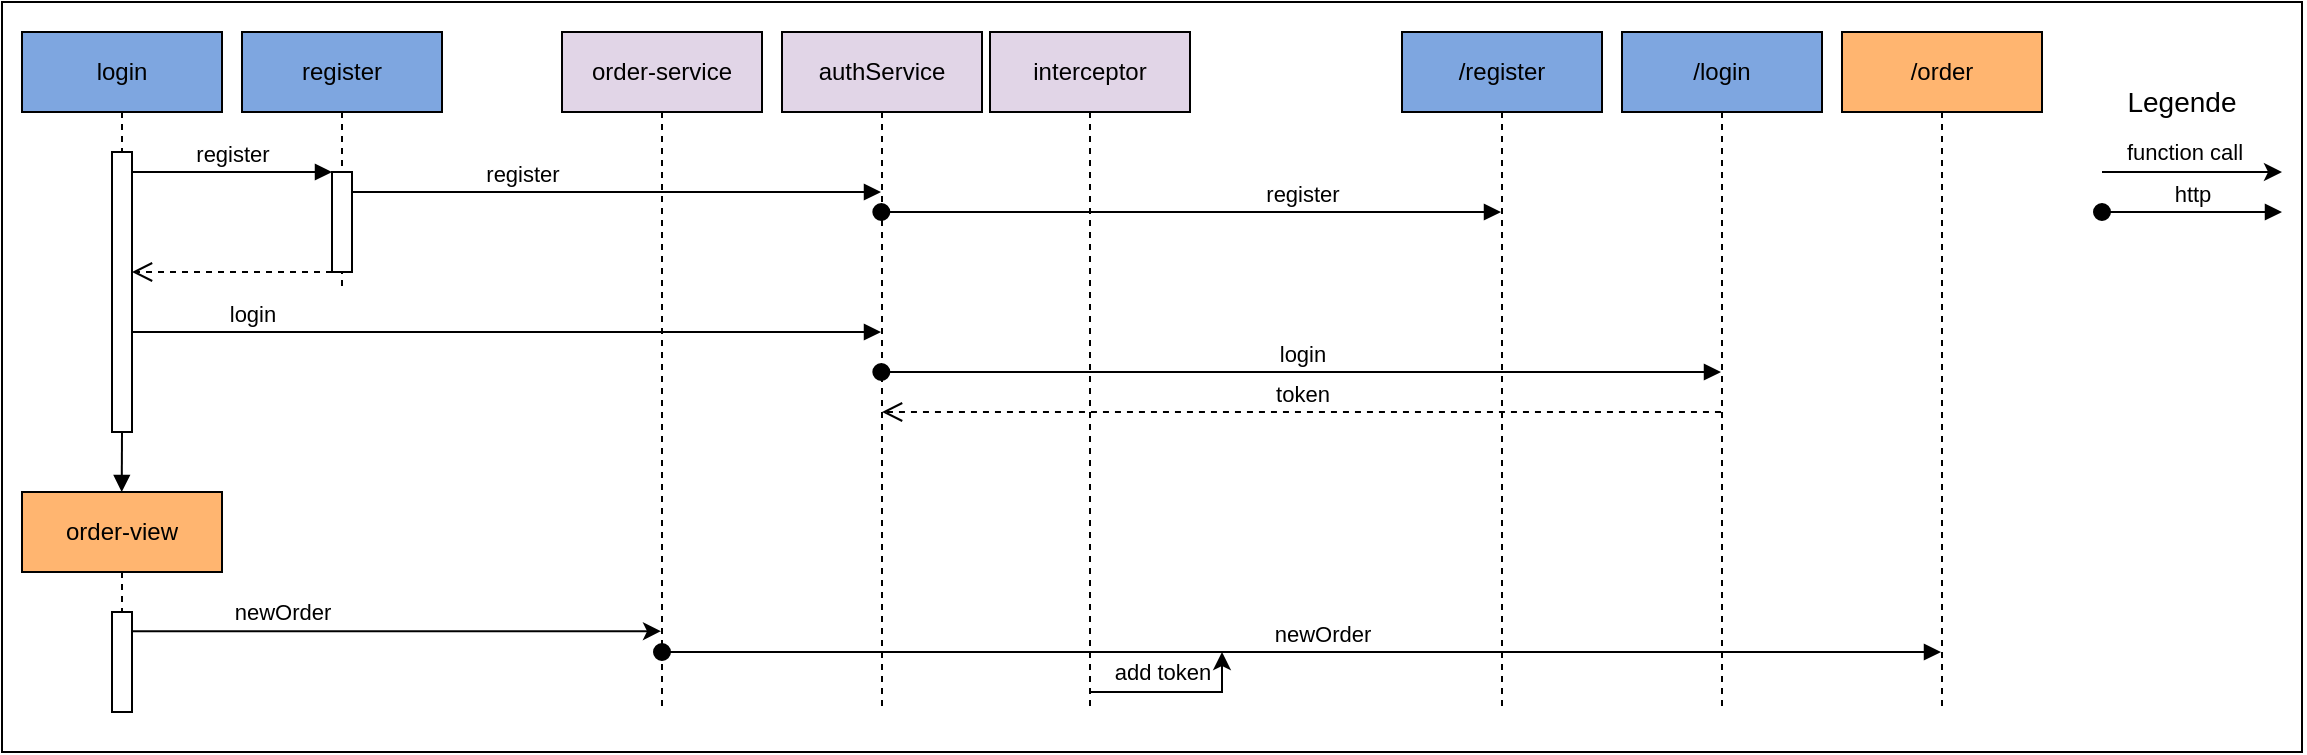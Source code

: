 <mxfile version="22.1.18" type="device">
  <diagram name="Seite-1" id="kwcYK0KusiBgSEy0G_rr">
    <mxGraphModel dx="957" dy="547" grid="1" gridSize="10" guides="1" tooltips="1" connect="1" arrows="1" fold="1" page="1" pageScale="1" pageWidth="827" pageHeight="1169" math="0" shadow="0">
      <root>
        <mxCell id="0" />
        <mxCell id="1" parent="0" />
        <mxCell id="rg2BYRyxIHWAQSk8PXkA-46" value="" style="rounded=0;whiteSpace=wrap;html=1;" vertex="1" parent="1">
          <mxGeometry y="15" width="1150" height="375" as="geometry" />
        </mxCell>
        <mxCell id="rg2BYRyxIHWAQSk8PXkA-1" value="login" style="shape=umlLifeline;perimeter=lifelinePerimeter;whiteSpace=wrap;html=1;container=1;dropTarget=0;collapsible=0;recursiveResize=0;outlineConnect=0;portConstraint=eastwest;newEdgeStyle={&quot;curved&quot;:0,&quot;rounded&quot;:0};fillColor=#7EA6E0;" vertex="1" parent="1">
          <mxGeometry x="10" y="30" width="100" height="200" as="geometry" />
        </mxCell>
        <mxCell id="rg2BYRyxIHWAQSk8PXkA-3" value="" style="html=1;points=[[0,0,0,0,5],[0,1,0,0,-5],[1,0,0,0,5],[1,1,0,0,-5]];perimeter=orthogonalPerimeter;outlineConnect=0;targetShapes=umlLifeline;portConstraint=eastwest;newEdgeStyle={&quot;curved&quot;:0,&quot;rounded&quot;:0};" vertex="1" parent="rg2BYRyxIHWAQSk8PXkA-1">
          <mxGeometry x="45" y="60" width="10" height="140" as="geometry" />
        </mxCell>
        <mxCell id="rg2BYRyxIHWAQSk8PXkA-2" value="register" style="shape=umlLifeline;perimeter=lifelinePerimeter;whiteSpace=wrap;html=1;container=1;dropTarget=0;collapsible=0;recursiveResize=0;outlineConnect=0;portConstraint=eastwest;newEdgeStyle={&quot;curved&quot;:0,&quot;rounded&quot;:0};fillColor=#7EA6E0;" vertex="1" parent="1">
          <mxGeometry x="120" y="30" width="100" height="130" as="geometry" />
        </mxCell>
        <mxCell id="rg2BYRyxIHWAQSk8PXkA-10" value="" style="html=1;points=[[0,0,0,0,5],[0,1,0,0,-5],[1,0,0,0,5],[1,1,0,0,-5]];perimeter=orthogonalPerimeter;outlineConnect=0;targetShapes=umlLifeline;portConstraint=eastwest;newEdgeStyle={&quot;curved&quot;:0,&quot;rounded&quot;:0};" vertex="1" parent="rg2BYRyxIHWAQSk8PXkA-2">
          <mxGeometry x="45" y="70" width="10" height="50" as="geometry" />
        </mxCell>
        <mxCell id="rg2BYRyxIHWAQSk8PXkA-4" value="register" style="html=1;verticalAlign=bottom;endArrow=block;curved=0;rounded=0;exitX=1;exitY=0;exitDx=0;exitDy=5;exitPerimeter=0;" edge="1" target="rg2BYRyxIHWAQSk8PXkA-10" parent="1">
          <mxGeometry relative="1" as="geometry">
            <mxPoint x="65" y="100" as="sourcePoint" />
            <mxPoint x="160" y="100" as="targetPoint" />
            <Array as="points">
              <mxPoint x="110" y="100" />
            </Array>
          </mxGeometry>
        </mxCell>
        <mxCell id="rg2BYRyxIHWAQSk8PXkA-5" value="" style="html=1;verticalAlign=bottom;endArrow=open;dashed=1;endSize=8;curved=0;rounded=0;entryX=1;entryY=1;entryDx=0;entryDy=-5;entryPerimeter=0;" edge="1" parent="1">
          <mxGeometry relative="1" as="geometry">
            <mxPoint x="65" y="150" as="targetPoint" />
            <mxPoint x="165" y="150" as="sourcePoint" />
            <Array as="points">
              <mxPoint x="120" y="150" />
            </Array>
          </mxGeometry>
        </mxCell>
        <mxCell id="rg2BYRyxIHWAQSk8PXkA-6" value="/register" style="shape=umlLifeline;perimeter=lifelinePerimeter;whiteSpace=wrap;html=1;container=1;dropTarget=0;collapsible=0;recursiveResize=0;outlineConnect=0;portConstraint=eastwest;newEdgeStyle={&quot;curved&quot;:0,&quot;rounded&quot;:0};fillColor=#7EA6E0;" vertex="1" parent="1">
          <mxGeometry x="700" y="30" width="100" height="340" as="geometry" />
        </mxCell>
        <mxCell id="rg2BYRyxIHWAQSk8PXkA-8" value="/login" style="shape=umlLifeline;perimeter=lifelinePerimeter;whiteSpace=wrap;html=1;container=1;dropTarget=0;collapsible=0;recursiveResize=0;outlineConnect=0;portConstraint=eastwest;newEdgeStyle={&quot;curved&quot;:0,&quot;rounded&quot;:0};fillColor=#7EA6E0;" vertex="1" parent="1">
          <mxGeometry x="810" y="30" width="100" height="340" as="geometry" />
        </mxCell>
        <mxCell id="rg2BYRyxIHWAQSk8PXkA-12" value="interceptor" style="shape=umlLifeline;perimeter=lifelinePerimeter;whiteSpace=wrap;html=1;container=1;dropTarget=0;collapsible=0;recursiveResize=0;outlineConnect=0;portConstraint=eastwest;newEdgeStyle={&quot;curved&quot;:0,&quot;rounded&quot;:0};fillColor=#E1D5E7;" vertex="1" parent="1">
          <mxGeometry x="494" y="30" width="100" height="340" as="geometry" />
        </mxCell>
        <mxCell id="rg2BYRyxIHWAQSk8PXkA-14" value="token" style="html=1;verticalAlign=bottom;endArrow=open;dashed=1;endSize=8;curved=0;rounded=0;" edge="1" parent="1">
          <mxGeometry x="-0.001" relative="1" as="geometry">
            <mxPoint x="859.48" y="220" as="sourcePoint" />
            <mxPoint x="440.024" y="220" as="targetPoint" />
            <Array as="points">
              <mxPoint x="659.98" y="220" />
            </Array>
            <mxPoint as="offset" />
          </mxGeometry>
        </mxCell>
        <mxCell id="rg2BYRyxIHWAQSk8PXkA-16" value="authService" style="shape=umlLifeline;perimeter=lifelinePerimeter;whiteSpace=wrap;html=1;container=1;dropTarget=0;collapsible=0;recursiveResize=0;outlineConnect=0;portConstraint=eastwest;newEdgeStyle={&quot;curved&quot;:0,&quot;rounded&quot;:0};fillColor=#E1D5E7;" vertex="1" parent="1">
          <mxGeometry x="390" y="30" width="100" height="340" as="geometry" />
        </mxCell>
        <mxCell id="rg2BYRyxIHWAQSk8PXkA-21" value="register" style="html=1;verticalAlign=bottom;endArrow=block;curved=0;rounded=0;" edge="1" parent="1" source="rg2BYRyxIHWAQSk8PXkA-10" target="rg2BYRyxIHWAQSk8PXkA-16">
          <mxGeometry x="-0.357" relative="1" as="geometry">
            <mxPoint x="180" y="110" as="sourcePoint" />
            <mxPoint x="280" y="110" as="targetPoint" />
            <Array as="points">
              <mxPoint x="225" y="110" />
            </Array>
            <mxPoint as="offset" />
          </mxGeometry>
        </mxCell>
        <mxCell id="rg2BYRyxIHWAQSk8PXkA-22" value="login" style="html=1;verticalAlign=bottom;endArrow=block;curved=0;rounded=0;" edge="1" parent="1" source="rg2BYRyxIHWAQSk8PXkA-3" target="rg2BYRyxIHWAQSk8PXkA-16">
          <mxGeometry x="-0.679" relative="1" as="geometry">
            <mxPoint x="70" y="180" as="sourcePoint" />
            <mxPoint x="310" y="180" as="targetPoint" />
            <Array as="points">
              <mxPoint x="130" y="180" />
              <mxPoint x="180" y="180" />
            </Array>
            <mxPoint as="offset" />
          </mxGeometry>
        </mxCell>
        <mxCell id="rg2BYRyxIHWAQSk8PXkA-23" value="login" style="html=1;verticalAlign=bottom;startArrow=oval;startFill=1;endArrow=block;startSize=8;curved=0;rounded=0;" edge="1" parent="1">
          <mxGeometry width="60" relative="1" as="geometry">
            <mxPoint x="439.667" y="200" as="sourcePoint" />
            <mxPoint x="859.5" y="200" as="targetPoint" />
          </mxGeometry>
        </mxCell>
        <mxCell id="rg2BYRyxIHWAQSk8PXkA-24" value="register" style="html=1;verticalAlign=bottom;startArrow=oval;startFill=1;endArrow=block;startSize=8;curved=0;rounded=0;" edge="1" parent="1">
          <mxGeometry x="0.358" width="60" relative="1" as="geometry">
            <mxPoint x="439.667" y="120" as="sourcePoint" />
            <mxPoint x="749.5" y="120" as="targetPoint" />
            <mxPoint as="offset" />
          </mxGeometry>
        </mxCell>
        <mxCell id="rg2BYRyxIHWAQSk8PXkA-25" value="order-view" style="shape=umlLifeline;perimeter=lifelinePerimeter;whiteSpace=wrap;html=1;container=1;dropTarget=0;collapsible=0;recursiveResize=0;outlineConnect=0;portConstraint=eastwest;newEdgeStyle={&quot;curved&quot;:0,&quot;rounded&quot;:0};fillColor=#FFB570;" vertex="1" parent="1">
          <mxGeometry x="10" y="260" width="100" height="110" as="geometry" />
        </mxCell>
        <mxCell id="rg2BYRyxIHWAQSk8PXkA-26" value="" style="html=1;points=[[0,0,0,0,5],[0,1,0,0,-5],[1,0,0,0,5],[1,1,0,0,-5]];perimeter=orthogonalPerimeter;outlineConnect=0;targetShapes=umlLifeline;portConstraint=eastwest;newEdgeStyle={&quot;curved&quot;:0,&quot;rounded&quot;:0};" vertex="1" parent="rg2BYRyxIHWAQSk8PXkA-25">
          <mxGeometry x="45" y="60" width="10" height="50" as="geometry" />
        </mxCell>
        <mxCell id="rg2BYRyxIHWAQSk8PXkA-27" value="order-service" style="shape=umlLifeline;perimeter=lifelinePerimeter;whiteSpace=wrap;html=1;container=1;dropTarget=0;collapsible=0;recursiveResize=0;outlineConnect=0;portConstraint=eastwest;newEdgeStyle={&quot;curved&quot;:0,&quot;rounded&quot;:0};fillColor=#E1D5E7;" vertex="1" parent="1">
          <mxGeometry x="280" y="30" width="100" height="340" as="geometry" />
        </mxCell>
        <mxCell id="rg2BYRyxIHWAQSk8PXkA-28" style="edgeStyle=orthogonalEdgeStyle;rounded=0;orthogonalLoop=1;jettySize=auto;html=1;curved=0;" edge="1" parent="1">
          <mxGeometry relative="1" as="geometry">
            <mxPoint x="65" y="329.6" as="sourcePoint" />
            <mxPoint x="329.5" y="329.6" as="targetPoint" />
            <Array as="points">
              <mxPoint x="120" y="329.6" />
              <mxPoint x="120" y="329.6" />
            </Array>
          </mxGeometry>
        </mxCell>
        <mxCell id="rg2BYRyxIHWAQSk8PXkA-34" value="newOrder" style="edgeLabel;html=1;align=center;verticalAlign=middle;resizable=0;points=[];" vertex="1" connectable="0" parent="rg2BYRyxIHWAQSk8PXkA-28">
          <mxGeometry x="-0.152" y="1" relative="1" as="geometry">
            <mxPoint x="-37" y="-9" as="offset" />
          </mxGeometry>
        </mxCell>
        <mxCell id="rg2BYRyxIHWAQSk8PXkA-30" value="newOrder" style="html=1;verticalAlign=bottom;startArrow=oval;startFill=1;endArrow=block;startSize=8;curved=0;rounded=0;" edge="1" parent="1" target="rg2BYRyxIHWAQSk8PXkA-31">
          <mxGeometry x="0.032" width="60" relative="1" as="geometry">
            <mxPoint x="330" y="340" as="sourcePoint" />
            <mxPoint x="730" y="340" as="targetPoint" />
            <mxPoint as="offset" />
          </mxGeometry>
        </mxCell>
        <mxCell id="rg2BYRyxIHWAQSk8PXkA-31" value="/order" style="shape=umlLifeline;perimeter=lifelinePerimeter;whiteSpace=wrap;html=1;container=1;dropTarget=0;collapsible=0;recursiveResize=0;outlineConnect=0;portConstraint=eastwest;newEdgeStyle={&quot;curved&quot;:0,&quot;rounded&quot;:0};fillColor=#FFB570;" vertex="1" parent="1">
          <mxGeometry x="920" y="30" width="100" height="340" as="geometry" />
        </mxCell>
        <mxCell id="rg2BYRyxIHWAQSk8PXkA-38" value="" style="html=1;verticalAlign=bottom;endArrow=block;curved=0;rounded=0;" edge="1" parent="1">
          <mxGeometry x="-0.336" y="10" relative="1" as="geometry">
            <mxPoint x="60" y="230" as="sourcePoint" />
            <mxPoint x="59.862" y="260" as="targetPoint" />
            <Array as="points" />
            <mxPoint as="offset" />
          </mxGeometry>
        </mxCell>
        <mxCell id="rg2BYRyxIHWAQSk8PXkA-41" value="http" style="html=1;verticalAlign=bottom;startArrow=oval;startFill=1;endArrow=block;startSize=8;curved=0;rounded=0;" edge="1" parent="1">
          <mxGeometry width="60" relative="1" as="geometry">
            <mxPoint x="1050" y="120" as="sourcePoint" />
            <mxPoint x="1140" y="120" as="targetPoint" />
          </mxGeometry>
        </mxCell>
        <mxCell id="rg2BYRyxIHWAQSk8PXkA-42" style="edgeStyle=orthogonalEdgeStyle;rounded=0;orthogonalLoop=1;jettySize=auto;html=1;curved=0;" edge="1" parent="1">
          <mxGeometry relative="1" as="geometry">
            <mxPoint x="1050" y="100" as="sourcePoint" />
            <mxPoint x="1140" y="100" as="targetPoint" />
            <Array as="points">
              <mxPoint x="1105" y="100" />
              <mxPoint x="1105" y="100" />
            </Array>
          </mxGeometry>
        </mxCell>
        <mxCell id="rg2BYRyxIHWAQSk8PXkA-43" value="function call" style="edgeLabel;html=1;align=center;verticalAlign=middle;resizable=0;points=[];" vertex="1" connectable="0" parent="rg2BYRyxIHWAQSk8PXkA-42">
          <mxGeometry x="-0.152" y="1" relative="1" as="geometry">
            <mxPoint x="3" y="-9" as="offset" />
          </mxGeometry>
        </mxCell>
        <mxCell id="rg2BYRyxIHWAQSk8PXkA-44" style="edgeStyle=orthogonalEdgeStyle;rounded=0;orthogonalLoop=1;jettySize=auto;html=1;curved=0;" edge="1" parent="1" source="rg2BYRyxIHWAQSk8PXkA-12">
          <mxGeometry relative="1" as="geometry">
            <mxPoint x="550" y="314.86" as="sourcePoint" />
            <mxPoint x="610" y="340" as="targetPoint" />
            <Array as="points">
              <mxPoint x="610" y="360" />
            </Array>
          </mxGeometry>
        </mxCell>
        <mxCell id="rg2BYRyxIHWAQSk8PXkA-45" value="add token" style="edgeLabel;html=1;align=center;verticalAlign=middle;resizable=0;points=[];" vertex="1" connectable="0" parent="rg2BYRyxIHWAQSk8PXkA-44">
          <mxGeometry x="-0.152" y="1" relative="1" as="geometry">
            <mxPoint x="-1" y="-9" as="offset" />
          </mxGeometry>
        </mxCell>
        <mxCell id="rg2BYRyxIHWAQSk8PXkA-48" value="&lt;font style=&quot;font-size: 14px;&quot;&gt;Legende&lt;/font&gt;" style="text;html=1;strokeColor=none;fillColor=none;align=center;verticalAlign=middle;whiteSpace=wrap;rounded=0;" vertex="1" parent="1">
          <mxGeometry x="1060" y="50" width="60" height="30" as="geometry" />
        </mxCell>
      </root>
    </mxGraphModel>
  </diagram>
</mxfile>
